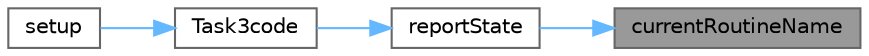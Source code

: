 digraph "currentRoutineName"
{
 // LATEX_PDF_SIZE
  bgcolor="transparent";
  edge [fontname=Helvetica,fontsize=10,labelfontname=Helvetica,labelfontsize=10];
  node [fontname=Helvetica,fontsize=10,shape=box,height=0.2,width=0.4];
  rankdir="RL";
  Node1 [id="Node000001",label="currentRoutineName",height=0.2,width=0.4,color="gray40", fillcolor="grey60", style="filled", fontcolor="black",tooltip="Function to get the name of the current routine."];
  Node1 -> Node2 [id="edge1_Node000001_Node000002",dir="back",color="steelblue1",style="solid",tooltip=" "];
  Node2 [id="Node000002",label="reportState",height=0.2,width=0.4,color="grey40", fillcolor="white", style="filled",URL="$plunger_8cpp.html#abf33d29e2dad7b8bfdb272d14369a85c",tooltip="Reports the current state of the system."];
  Node2 -> Node3 [id="edge2_Node000002_Node000003",dir="back",color="steelblue1",style="solid",tooltip=" "];
  Node3 [id="Node000003",label="Task3code",height=0.2,width=0.4,color="grey40", fillcolor="white", style="filled",URL="$task3_code_8cpp.html#a43eac5e8823b26d454edf6754ea1549d",tooltip="Task 3 code."];
  Node3 -> Node4 [id="edge3_Node000003_Node000004",dir="back",color="steelblue1",style="solid",tooltip=" "];
  Node4 [id="Node000004",label="setup",height=0.2,width=0.4,color="grey40", fillcolor="white", style="filled",URL="$main_8cpp.html#a4fc01d736fe50cf5b977f755b675f11d",tooltip="Setup function."];
}
